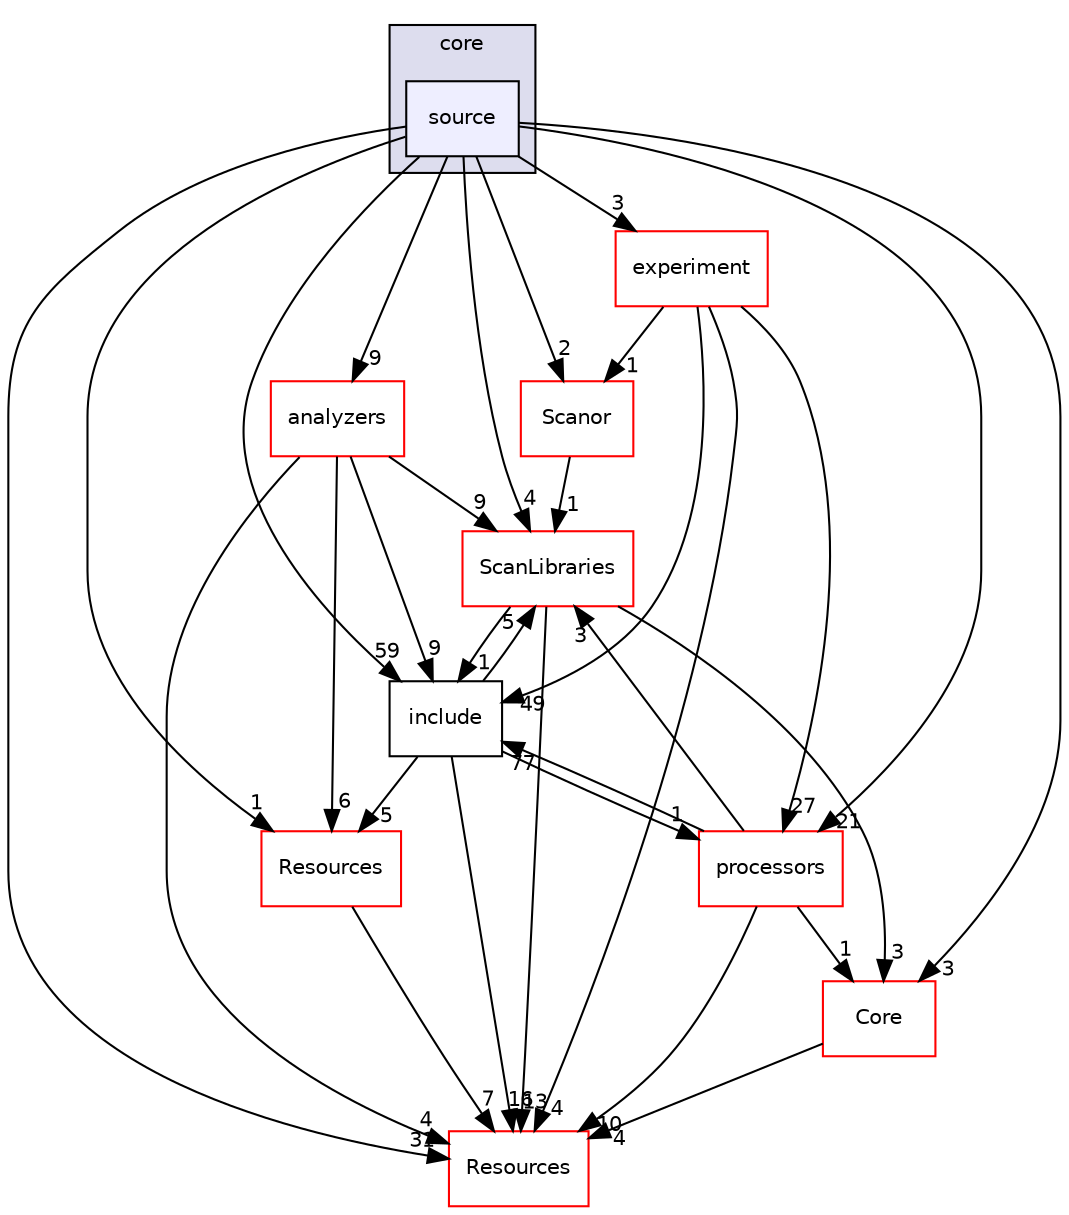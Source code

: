 digraph "source" {
  compound=true
  node [ fontsize="10", fontname="Helvetica"];
  edge [ labelfontsize="10", labelfontname="Helvetica"];
  subgraph clusterdir_ed6333db93325f1d3551032ba465846b {
    graph [ bgcolor="#ddddee", pencolor="black", label="core" fontname="Helvetica", fontsize="10", URL="dir_ed6333db93325f1d3551032ba465846b.html"]
  dir_bd9c188b3ccabf0b6e8f345057306d2f [shape=box, label="source", style="filled", fillcolor="#eeeeff", pencolor="black", URL="dir_bd9c188b3ccabf0b6e8f345057306d2f.html"];
  }
  dir_b3d746ee3f73c27582c04e786d179c55 [shape=box label="Scanor" fillcolor="white" style="filled" color="red" URL="dir_b3d746ee3f73c27582c04e786d179c55.html"];
  dir_d1f3dbe10f157d97e145494b8a91d73e [shape=box label="ScanLibraries" fillcolor="white" style="filled" color="red" URL="dir_d1f3dbe10f157d97e145494b8a91d73e.html"];
  dir_368c788bfb6129bd9cbc444317621fc2 [shape=box label="include" URL="dir_368c788bfb6129bd9cbc444317621fc2.html"];
  dir_97fe889f84233f55a9b3530294ee521f [shape=box label="experiment" fillcolor="white" style="filled" color="red" URL="dir_97fe889f84233f55a9b3530294ee521f.html"];
  dir_c6310732a22f63c0c2fc5595561e68f1 [shape=box label="Core" fillcolor="white" style="filled" color="red" URL="dir_c6310732a22f63c0c2fc5595561e68f1.html"];
  dir_c35eb389713cfc3e8022eb9da95d5d8c [shape=box label="processors" fillcolor="white" style="filled" color="red" URL="dir_c35eb389713cfc3e8022eb9da95d5d8c.html"];
  dir_bde32bf976401edbce144c1ca78437b0 [shape=box label="Resources" fillcolor="white" style="filled" color="red" URL="dir_bde32bf976401edbce144c1ca78437b0.html"];
  dir_2a3befa557f2da910fe74df4819c30fd [shape=box label="analyzers" fillcolor="white" style="filled" color="red" URL="dir_2a3befa557f2da910fe74df4819c30fd.html"];
  dir_5d7c6f6db18e60e39633f445f8be697c [shape=box label="Resources" fillcolor="white" style="filled" color="red" URL="dir_5d7c6f6db18e60e39633f445f8be697c.html"];
  dir_b3d746ee3f73c27582c04e786d179c55->dir_d1f3dbe10f157d97e145494b8a91d73e [headlabel="1", labeldistance=1.5 headhref="dir_000037_000060.html"];
  dir_d1f3dbe10f157d97e145494b8a91d73e->dir_368c788bfb6129bd9cbc444317621fc2 [headlabel="1", labeldistance=1.5 headhref="dir_000060_000010.html"];
  dir_d1f3dbe10f157d97e145494b8a91d73e->dir_c6310732a22f63c0c2fc5595561e68f1 [headlabel="3", labeldistance=1.5 headhref="dir_000060_000022.html"];
  dir_d1f3dbe10f157d97e145494b8a91d73e->dir_bde32bf976401edbce144c1ca78437b0 [headlabel="13", labeldistance=1.5 headhref="dir_000060_000019.html"];
  dir_368c788bfb6129bd9cbc444317621fc2->dir_d1f3dbe10f157d97e145494b8a91d73e [headlabel="5", labeldistance=1.5 headhref="dir_000010_000060.html"];
  dir_368c788bfb6129bd9cbc444317621fc2->dir_c35eb389713cfc3e8022eb9da95d5d8c [headlabel="1", labeldistance=1.5 headhref="dir_000010_000011.html"];
  dir_368c788bfb6129bd9cbc444317621fc2->dir_bde32bf976401edbce144c1ca78437b0 [headlabel="16", labeldistance=1.5 headhref="dir_000010_000019.html"];
  dir_368c788bfb6129bd9cbc444317621fc2->dir_5d7c6f6db18e60e39633f445f8be697c [headlabel="5", labeldistance=1.5 headhref="dir_000010_000017.html"];
  dir_97fe889f84233f55a9b3530294ee521f->dir_b3d746ee3f73c27582c04e786d179c55 [headlabel="1", labeldistance=1.5 headhref="dir_000005_000037.html"];
  dir_97fe889f84233f55a9b3530294ee521f->dir_368c788bfb6129bd9cbc444317621fc2 [headlabel="49", labeldistance=1.5 headhref="dir_000005_000010.html"];
  dir_97fe889f84233f55a9b3530294ee521f->dir_c35eb389713cfc3e8022eb9da95d5d8c [headlabel="27", labeldistance=1.5 headhref="dir_000005_000011.html"];
  dir_97fe889f84233f55a9b3530294ee521f->dir_bde32bf976401edbce144c1ca78437b0 [headlabel="4", labeldistance=1.5 headhref="dir_000005_000019.html"];
  dir_c6310732a22f63c0c2fc5595561e68f1->dir_bde32bf976401edbce144c1ca78437b0 [headlabel="4", labeldistance=1.5 headhref="dir_000022_000019.html"];
  dir_c35eb389713cfc3e8022eb9da95d5d8c->dir_d1f3dbe10f157d97e145494b8a91d73e [headlabel="3", labeldistance=1.5 headhref="dir_000011_000060.html"];
  dir_c35eb389713cfc3e8022eb9da95d5d8c->dir_368c788bfb6129bd9cbc444317621fc2 [headlabel="77", labeldistance=1.5 headhref="dir_000011_000010.html"];
  dir_c35eb389713cfc3e8022eb9da95d5d8c->dir_c6310732a22f63c0c2fc5595561e68f1 [headlabel="1", labeldistance=1.5 headhref="dir_000011_000022.html"];
  dir_c35eb389713cfc3e8022eb9da95d5d8c->dir_bde32bf976401edbce144c1ca78437b0 [headlabel="10", labeldistance=1.5 headhref="dir_000011_000019.html"];
  dir_2a3befa557f2da910fe74df4819c30fd->dir_d1f3dbe10f157d97e145494b8a91d73e [headlabel="9", labeldistance=1.5 headhref="dir_000014_000060.html"];
  dir_2a3befa557f2da910fe74df4819c30fd->dir_368c788bfb6129bd9cbc444317621fc2 [headlabel="9", labeldistance=1.5 headhref="dir_000014_000010.html"];
  dir_2a3befa557f2da910fe74df4819c30fd->dir_bde32bf976401edbce144c1ca78437b0 [headlabel="4", labeldistance=1.5 headhref="dir_000014_000019.html"];
  dir_2a3befa557f2da910fe74df4819c30fd->dir_5d7c6f6db18e60e39633f445f8be697c [headlabel="6", labeldistance=1.5 headhref="dir_000014_000017.html"];
  dir_5d7c6f6db18e60e39633f445f8be697c->dir_bde32bf976401edbce144c1ca78437b0 [headlabel="7", labeldistance=1.5 headhref="dir_000017_000019.html"];
  dir_bd9c188b3ccabf0b6e8f345057306d2f->dir_b3d746ee3f73c27582c04e786d179c55 [headlabel="2", labeldistance=1.5 headhref="dir_000009_000037.html"];
  dir_bd9c188b3ccabf0b6e8f345057306d2f->dir_d1f3dbe10f157d97e145494b8a91d73e [headlabel="4", labeldistance=1.5 headhref="dir_000009_000060.html"];
  dir_bd9c188b3ccabf0b6e8f345057306d2f->dir_368c788bfb6129bd9cbc444317621fc2 [headlabel="59", labeldistance=1.5 headhref="dir_000009_000010.html"];
  dir_bd9c188b3ccabf0b6e8f345057306d2f->dir_97fe889f84233f55a9b3530294ee521f [headlabel="3", labeldistance=1.5 headhref="dir_000009_000005.html"];
  dir_bd9c188b3ccabf0b6e8f345057306d2f->dir_c6310732a22f63c0c2fc5595561e68f1 [headlabel="3", labeldistance=1.5 headhref="dir_000009_000022.html"];
  dir_bd9c188b3ccabf0b6e8f345057306d2f->dir_c35eb389713cfc3e8022eb9da95d5d8c [headlabel="21", labeldistance=1.5 headhref="dir_000009_000011.html"];
  dir_bd9c188b3ccabf0b6e8f345057306d2f->dir_bde32bf976401edbce144c1ca78437b0 [headlabel="31", labeldistance=1.5 headhref="dir_000009_000019.html"];
  dir_bd9c188b3ccabf0b6e8f345057306d2f->dir_2a3befa557f2da910fe74df4819c30fd [headlabel="9", labeldistance=1.5 headhref="dir_000009_000014.html"];
  dir_bd9c188b3ccabf0b6e8f345057306d2f->dir_5d7c6f6db18e60e39633f445f8be697c [headlabel="1", labeldistance=1.5 headhref="dir_000009_000017.html"];
}
